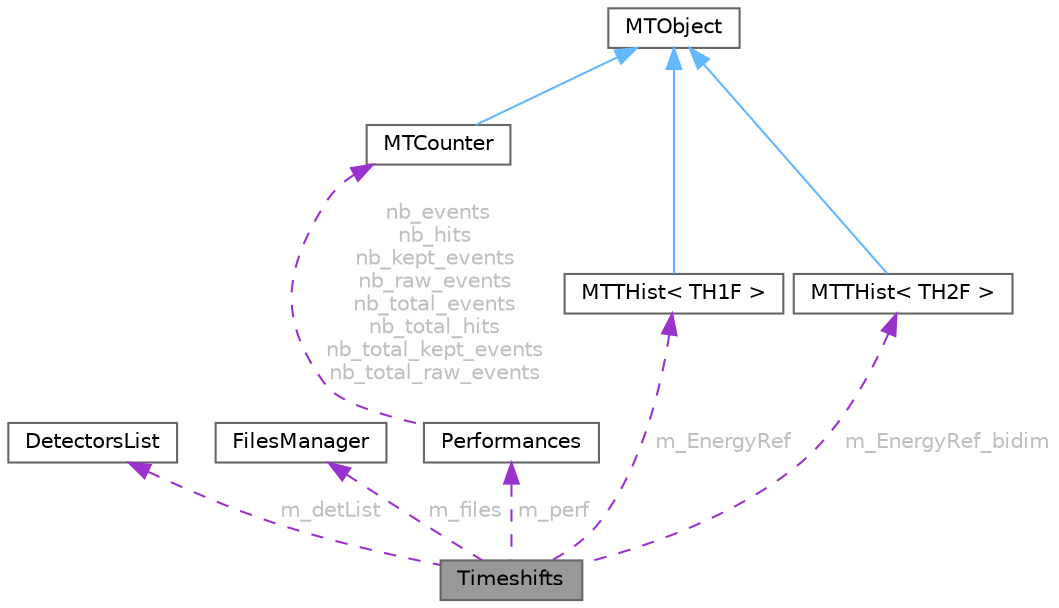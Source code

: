 digraph "Timeshifts"
{
 // LATEX_PDF_SIZE
  bgcolor="transparent";
  edge [fontname=Helvetica,fontsize=10,labelfontname=Helvetica,labelfontsize=10];
  node [fontname=Helvetica,fontsize=10,shape=box,height=0.2,width=0.4];
  Node1 [id="Node000001",label="Timeshifts",height=0.2,width=0.4,color="gray40", fillcolor="grey60", style="filled", fontcolor="black",tooltip=" "];
  Node2 -> Node1 [id="edge1_Node000001_Node000002",dir="back",color="darkorchid3",style="dashed",tooltip=" ",label=" m_detList",fontcolor="grey" ];
  Node2 [id="Node000002",label="DetectorsList",height=0.2,width=0.4,color="gray40", fillcolor="white", style="filled",URL="$class_detectors_list.html",tooltip=" "];
  Node3 -> Node1 [id="edge2_Node000001_Node000003",dir="back",color="darkorchid3",style="dashed",tooltip=" ",label=" m_files",fontcolor="grey" ];
  Node3 [id="Node000003",label="FilesManager",height=0.2,width=0.4,color="gray40", fillcolor="white", style="filled",URL="$class_files_manager.html",tooltip=" "];
  Node4 -> Node1 [id="edge3_Node000001_Node000004",dir="back",color="darkorchid3",style="dashed",tooltip=" ",label=" m_perf",fontcolor="grey" ];
  Node4 [id="Node000004",label="Performances",height=0.2,width=0.4,color="gray40", fillcolor="white", style="filled",URL="$class_performances.html",tooltip=" "];
  Node5 -> Node4 [id="edge4_Node000004_Node000005",dir="back",color="darkorchid3",style="dashed",tooltip=" ",label=" nb_events\nnb_hits\nnb_kept_events\nnb_raw_events\nnb_total_events\nnb_total_hits\nnb_total_kept_events\nnb_total_raw_events",fontcolor="grey" ];
  Node5 [id="Node000005",label="MTCounter",height=0.2,width=0.4,color="gray40", fillcolor="white", style="filled",URL="$class_m_t_counter.html",tooltip=" "];
  Node6 -> Node5 [id="edge5_Node000005_Node000006",dir="back",color="steelblue1",style="solid",tooltip=" "];
  Node6 [id="Node000006",label="MTObject",height=0.2,width=0.4,color="gray40", fillcolor="white", style="filled",URL="$class_m_t_object.html",tooltip=" "];
  Node7 -> Node1 [id="edge6_Node000001_Node000007",dir="back",color="darkorchid3",style="dashed",tooltip=" ",label=" m_EnergyRef",fontcolor="grey" ];
  Node7 [id="Node000007",label="MTTHist\< TH1F \>",height=0.2,width=0.4,color="gray40", fillcolor="white", style="filled",URL="$class_m_t_t_hist.html",tooltip=" "];
  Node6 -> Node7 [id="edge7_Node000007_Node000006",dir="back",color="steelblue1",style="solid",tooltip=" "];
  Node8 -> Node1 [id="edge8_Node000001_Node000008",dir="back",color="darkorchid3",style="dashed",tooltip=" ",label=" m_EnergyRef_bidim",fontcolor="grey" ];
  Node8 [id="Node000008",label="MTTHist\< TH2F \>",height=0.2,width=0.4,color="gray40", fillcolor="white", style="filled",URL="$class_m_t_t_hist.html",tooltip=" "];
  Node6 -> Node8 [id="edge9_Node000008_Node000006",dir="back",color="steelblue1",style="solid",tooltip=" "];
}

